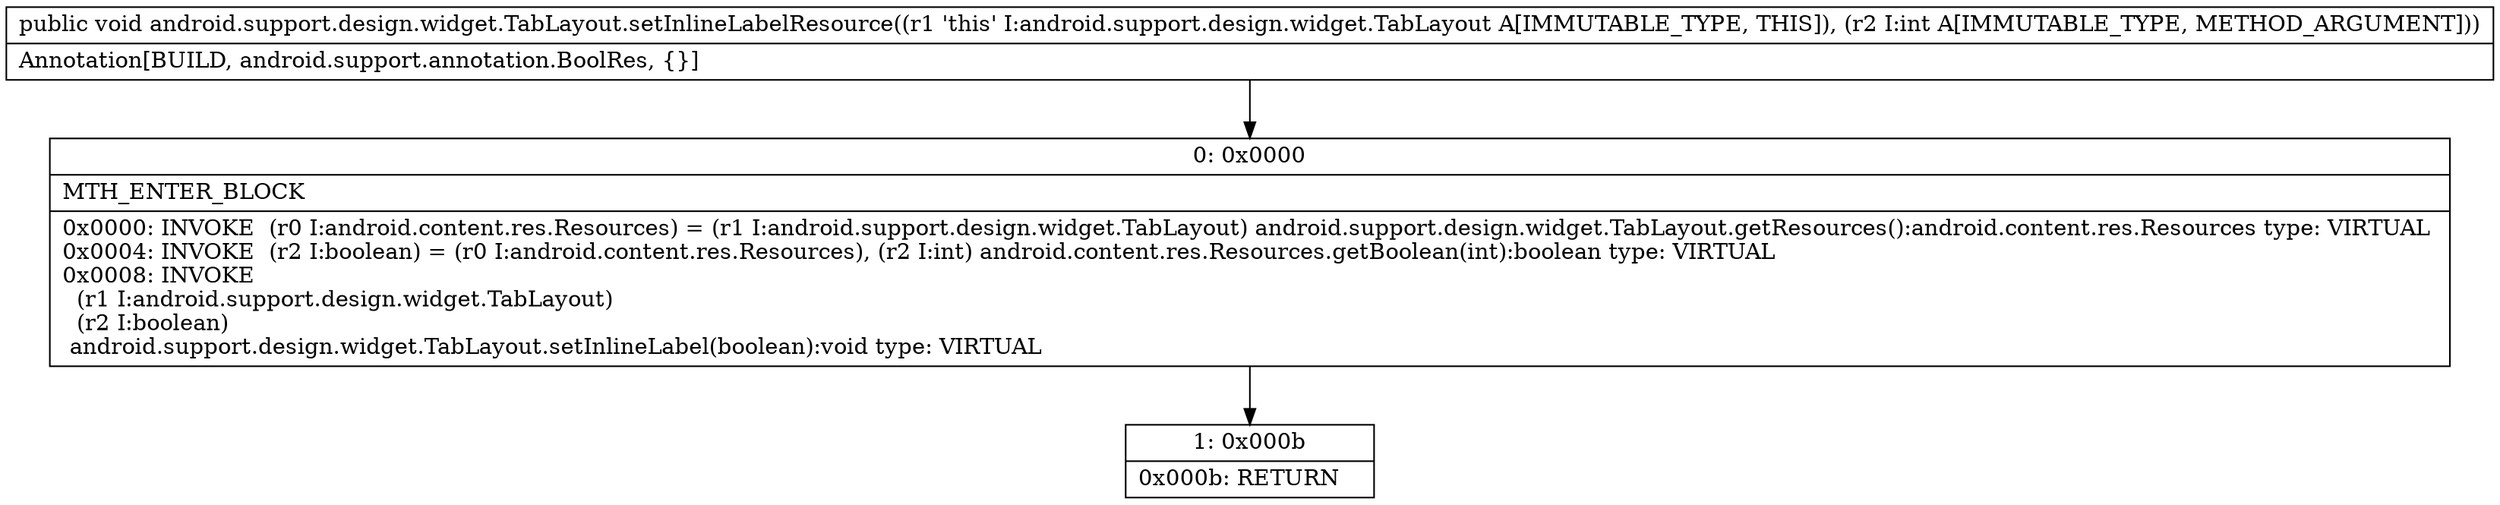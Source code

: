 digraph "CFG forandroid.support.design.widget.TabLayout.setInlineLabelResource(I)V" {
Node_0 [shape=record,label="{0\:\ 0x0000|MTH_ENTER_BLOCK\l|0x0000: INVOKE  (r0 I:android.content.res.Resources) = (r1 I:android.support.design.widget.TabLayout) android.support.design.widget.TabLayout.getResources():android.content.res.Resources type: VIRTUAL \l0x0004: INVOKE  (r2 I:boolean) = (r0 I:android.content.res.Resources), (r2 I:int) android.content.res.Resources.getBoolean(int):boolean type: VIRTUAL \l0x0008: INVOKE  \l  (r1 I:android.support.design.widget.TabLayout)\l  (r2 I:boolean)\l android.support.design.widget.TabLayout.setInlineLabel(boolean):void type: VIRTUAL \l}"];
Node_1 [shape=record,label="{1\:\ 0x000b|0x000b: RETURN   \l}"];
MethodNode[shape=record,label="{public void android.support.design.widget.TabLayout.setInlineLabelResource((r1 'this' I:android.support.design.widget.TabLayout A[IMMUTABLE_TYPE, THIS]), (r2 I:int A[IMMUTABLE_TYPE, METHOD_ARGUMENT]))  | Annotation[BUILD, android.support.annotation.BoolRes, \{\}]\l}"];
MethodNode -> Node_0;
Node_0 -> Node_1;
}

